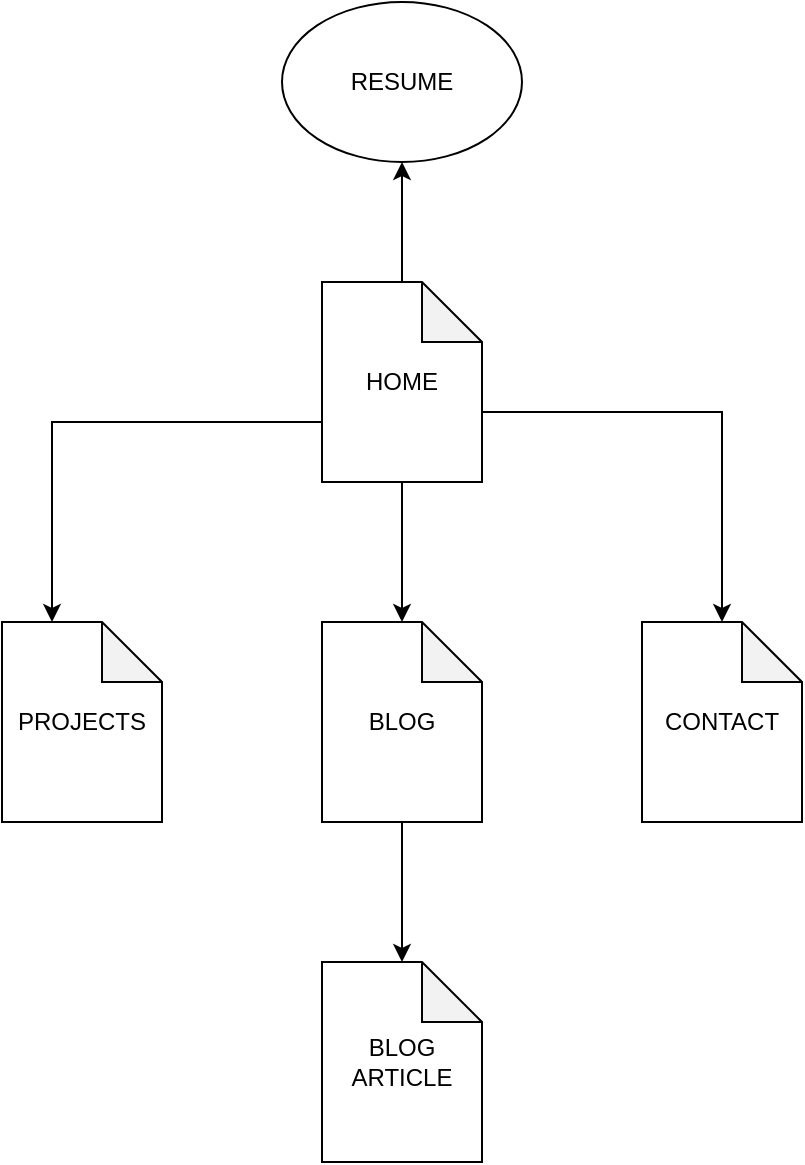 <mxfile version="14.6.3" type="device"><diagram id="PeVwAD3FfvZYj4a36bX1" name="Page-1"><mxGraphModel dx="1303" dy="728" grid="1" gridSize="10" guides="1" tooltips="1" connect="1" arrows="1" fold="1" page="1" pageScale="1" pageWidth="850" pageHeight="1100" math="0" shadow="0"><root><mxCell id="0"/><mxCell id="1" parent="0"/><mxCell id="9kg6Hw6oKJXHJFNyNIGM-6" style="edgeStyle=orthogonalEdgeStyle;rounded=0;orthogonalLoop=1;jettySize=auto;html=1;exitX=0;exitY=0;exitDx=80;exitDy=65;exitPerimeter=0;" edge="1" parent="1" source="9kg6Hw6oKJXHJFNyNIGM-1" target="9kg6Hw6oKJXHJFNyNIGM-4"><mxGeometry relative="1" as="geometry"/></mxCell><mxCell id="9kg6Hw6oKJXHJFNyNIGM-7" style="edgeStyle=orthogonalEdgeStyle;rounded=0;orthogonalLoop=1;jettySize=auto;html=1;exitX=0;exitY=0.5;exitDx=0;exitDy=0;exitPerimeter=0;entryX=0;entryY=0;entryDx=25;entryDy=0;entryPerimeter=0;" edge="1" parent="1" source="9kg6Hw6oKJXHJFNyNIGM-1" target="9kg6Hw6oKJXHJFNyNIGM-3"><mxGeometry relative="1" as="geometry"><Array as="points"><mxPoint x="410" y="410"/><mxPoint x="275" y="410"/></Array></mxGeometry></mxCell><mxCell id="9kg6Hw6oKJXHJFNyNIGM-11" style="edgeStyle=orthogonalEdgeStyle;rounded=0;orthogonalLoop=1;jettySize=auto;html=1;" edge="1" parent="1" source="9kg6Hw6oKJXHJFNyNIGM-1" target="9kg6Hw6oKJXHJFNyNIGM-10"><mxGeometry relative="1" as="geometry"/></mxCell><mxCell id="9kg6Hw6oKJXHJFNyNIGM-1" value="HOME" style="shape=note;whiteSpace=wrap;html=1;backgroundOutline=1;darkOpacity=0.05;" vertex="1" parent="1"><mxGeometry x="410" y="340" width="80" height="100" as="geometry"/></mxCell><mxCell id="9kg6Hw6oKJXHJFNyNIGM-9" style="edgeStyle=orthogonalEdgeStyle;rounded=0;orthogonalLoop=1;jettySize=auto;html=1;entryX=0.5;entryY=0;entryDx=0;entryDy=0;entryPerimeter=0;" edge="1" parent="1" source="9kg6Hw6oKJXHJFNyNIGM-2" target="9kg6Hw6oKJXHJFNyNIGM-8"><mxGeometry relative="1" as="geometry"/></mxCell><mxCell id="9kg6Hw6oKJXHJFNyNIGM-2" value="BLOG" style="shape=note;whiteSpace=wrap;html=1;backgroundOutline=1;darkOpacity=0.05;" vertex="1" parent="1"><mxGeometry x="410" y="510" width="80" height="100" as="geometry"/></mxCell><mxCell id="9kg6Hw6oKJXHJFNyNIGM-3" value="PROJECTS" style="shape=note;whiteSpace=wrap;html=1;backgroundOutline=1;darkOpacity=0.05;" vertex="1" parent="1"><mxGeometry x="250" y="510" width="80" height="100" as="geometry"/></mxCell><mxCell id="9kg6Hw6oKJXHJFNyNIGM-4" value="CONTACT" style="shape=note;whiteSpace=wrap;html=1;backgroundOutline=1;darkOpacity=0.05;" vertex="1" parent="1"><mxGeometry x="570" y="510" width="80" height="100" as="geometry"/></mxCell><mxCell id="9kg6Hw6oKJXHJFNyNIGM-5" value="" style="endArrow=classic;html=1;exitX=0.5;exitY=1;exitDx=0;exitDy=0;exitPerimeter=0;entryX=0.5;entryY=0;entryDx=0;entryDy=0;entryPerimeter=0;" edge="1" parent="1" source="9kg6Hw6oKJXHJFNyNIGM-1" target="9kg6Hw6oKJXHJFNyNIGM-2"><mxGeometry width="50" height="50" relative="1" as="geometry"><mxPoint x="470" y="570" as="sourcePoint"/><mxPoint x="520" y="520" as="targetPoint"/></mxGeometry></mxCell><mxCell id="9kg6Hw6oKJXHJFNyNIGM-8" value="BLOG ARTICLE" style="shape=note;whiteSpace=wrap;html=1;backgroundOutline=1;darkOpacity=0.05;" vertex="1" parent="1"><mxGeometry x="410" y="680" width="80" height="100" as="geometry"/></mxCell><mxCell id="9kg6Hw6oKJXHJFNyNIGM-10" value="RESUME" style="ellipse;whiteSpace=wrap;html=1;" vertex="1" parent="1"><mxGeometry x="390" y="200" width="120" height="80" as="geometry"/></mxCell></root></mxGraphModel></diagram></mxfile>